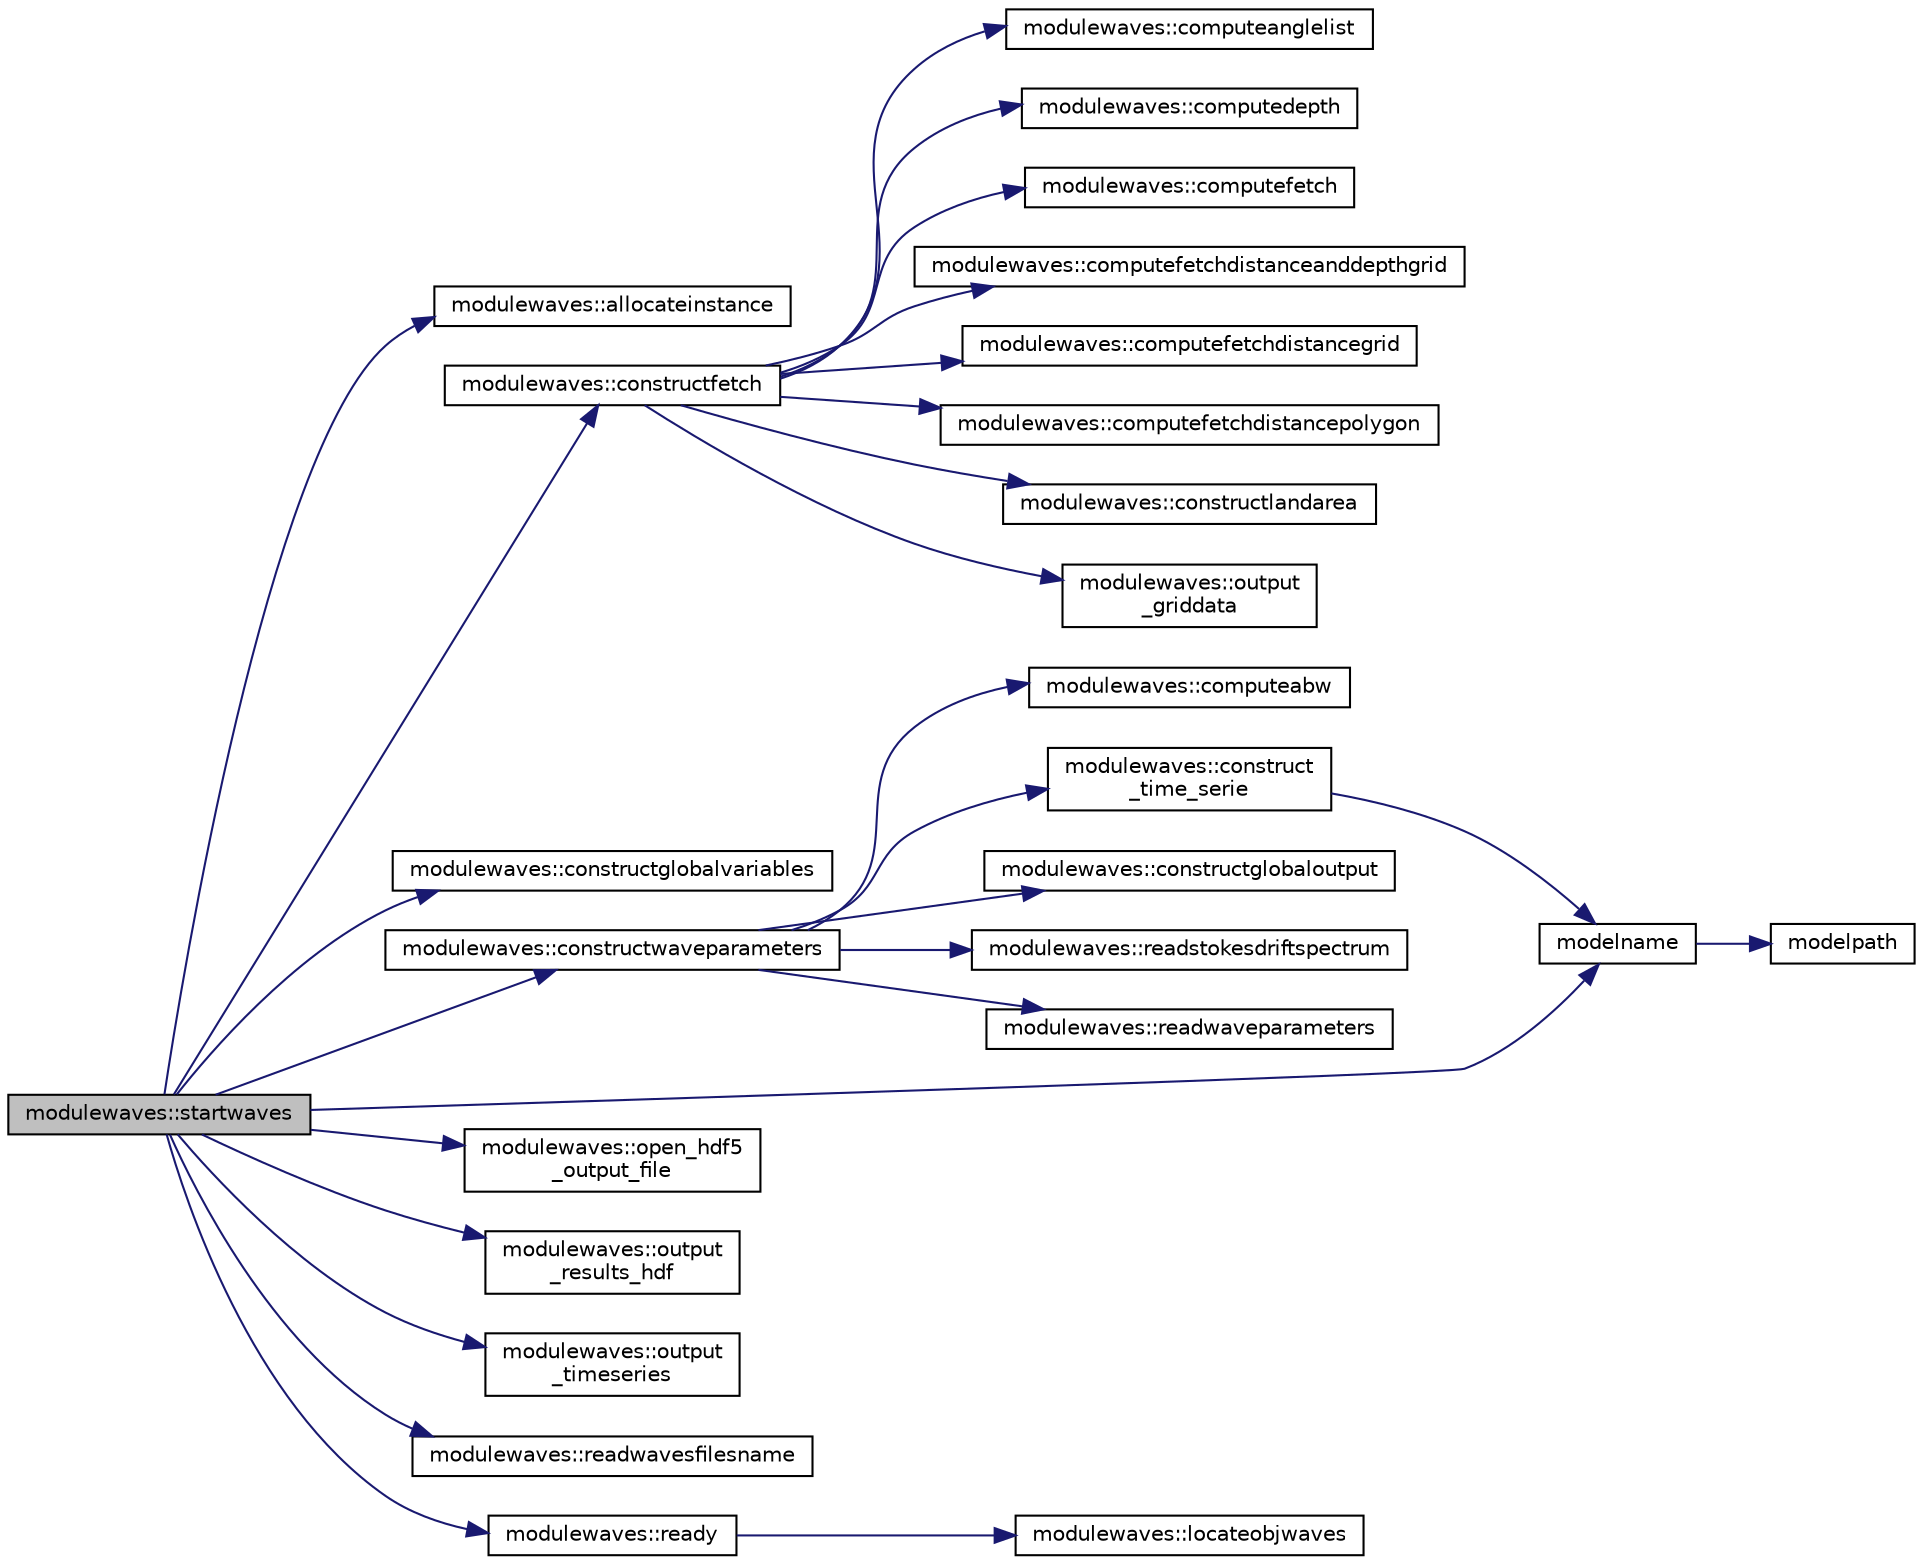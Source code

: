 digraph "modulewaves::startwaves"
{
 // LATEX_PDF_SIZE
  edge [fontname="Helvetica",fontsize="10",labelfontname="Helvetica",labelfontsize="10"];
  node [fontname="Helvetica",fontsize="10",shape=record];
  rankdir="LR";
  Node1 [label="modulewaves::startwaves",height=0.2,width=0.4,color="black", fillcolor="grey75", style="filled", fontcolor="black",tooltip=" "];
  Node1 -> Node2 [color="midnightblue",fontsize="10",style="solid",fontname="Helvetica"];
  Node2 [label="modulewaves::allocateinstance",height=0.2,width=0.4,color="black", fillcolor="white", style="filled",URL="$namespacemodulewaves.html#a297c227bd5b05df6253e23b3cba4aaca",tooltip=" "];
  Node1 -> Node3 [color="midnightblue",fontsize="10",style="solid",fontname="Helvetica"];
  Node3 [label="modulewaves::constructfetch",height=0.2,width=0.4,color="black", fillcolor="white", style="filled",URL="$namespacemodulewaves.html#ae74bdf3f12b1f411d55edf56bb284dc1",tooltip=" "];
  Node3 -> Node4 [color="midnightblue",fontsize="10",style="solid",fontname="Helvetica"];
  Node4 [label="modulewaves::computeanglelist",height=0.2,width=0.4,color="black", fillcolor="white", style="filled",URL="$namespacemodulewaves.html#a87b9e4a4fb336f9ea383004f7732a8e5",tooltip=" "];
  Node3 -> Node5 [color="midnightblue",fontsize="10",style="solid",fontname="Helvetica"];
  Node5 [label="modulewaves::computedepth",height=0.2,width=0.4,color="black", fillcolor="white", style="filled",URL="$namespacemodulewaves.html#a27cdbb0680c11412da65be9051fe9100",tooltip=" "];
  Node3 -> Node6 [color="midnightblue",fontsize="10",style="solid",fontname="Helvetica"];
  Node6 [label="modulewaves::computefetch",height=0.2,width=0.4,color="black", fillcolor="white", style="filled",URL="$namespacemodulewaves.html#a1ef67144876afbf33cc3bff9a3c88ebd",tooltip=" "];
  Node3 -> Node7 [color="midnightblue",fontsize="10",style="solid",fontname="Helvetica"];
  Node7 [label="modulewaves::computefetchdistanceanddepthgrid",height=0.2,width=0.4,color="black", fillcolor="white", style="filled",URL="$namespacemodulewaves.html#a885bbbf547ce705b1cd35ecfebe8df37",tooltip=" "];
  Node3 -> Node8 [color="midnightblue",fontsize="10",style="solid",fontname="Helvetica"];
  Node8 [label="modulewaves::computefetchdistancegrid",height=0.2,width=0.4,color="black", fillcolor="white", style="filled",URL="$namespacemodulewaves.html#a945cce4a681b204911670731bf66725a",tooltip=" "];
  Node3 -> Node9 [color="midnightblue",fontsize="10",style="solid",fontname="Helvetica"];
  Node9 [label="modulewaves::computefetchdistancepolygon",height=0.2,width=0.4,color="black", fillcolor="white", style="filled",URL="$namespacemodulewaves.html#aae4352dfe2bb084d6d5d956c1bdadea3",tooltip=" "];
  Node3 -> Node10 [color="midnightblue",fontsize="10",style="solid",fontname="Helvetica"];
  Node10 [label="modulewaves::constructlandarea",height=0.2,width=0.4,color="black", fillcolor="white", style="filled",URL="$namespacemodulewaves.html#a509d19a4e531573684282a3b2e47fb4a",tooltip=" "];
  Node3 -> Node11 [color="midnightblue",fontsize="10",style="solid",fontname="Helvetica"];
  Node11 [label="modulewaves::output\l_griddata",height=0.2,width=0.4,color="black", fillcolor="white", style="filled",URL="$namespacemodulewaves.html#a566d06de3bff651d00d4a28e0e06157b",tooltip=" "];
  Node1 -> Node12 [color="midnightblue",fontsize="10",style="solid",fontname="Helvetica"];
  Node12 [label="modulewaves::constructglobalvariables",height=0.2,width=0.4,color="black", fillcolor="white", style="filled",URL="$namespacemodulewaves.html#ad44cb14b28b28a735447792076b5f1f5",tooltip=" "];
  Node1 -> Node13 [color="midnightblue",fontsize="10",style="solid",fontname="Helvetica"];
  Node13 [label="modulewaves::constructwaveparameters",height=0.2,width=0.4,color="black", fillcolor="white", style="filled",URL="$namespacemodulewaves.html#a41194554ad5f331ce92bbcc1ac85a374",tooltip=" "];
  Node13 -> Node14 [color="midnightblue",fontsize="10",style="solid",fontname="Helvetica"];
  Node14 [label="modulewaves::computeabw",height=0.2,width=0.4,color="black", fillcolor="white", style="filled",URL="$namespacemodulewaves.html#a3aa2de7449377be15fcc0bbb463170ed",tooltip=" "];
  Node13 -> Node15 [color="midnightblue",fontsize="10",style="solid",fontname="Helvetica"];
  Node15 [label="modulewaves::construct\l_time_serie",height=0.2,width=0.4,color="black", fillcolor="white", style="filled",URL="$namespacemodulewaves.html#a86eae20876164ce3f5e09fbb27e80f64",tooltip=" "];
  Node15 -> Node16 [color="midnightblue",fontsize="10",style="solid",fontname="Helvetica"];
  Node16 [label="modelname",height=0.2,width=0.4,color="black", fillcolor="white", style="filled",URL="$_main_8_f90.html#af0ae0b978e6573bc461573aa66062e83",tooltip=" "];
  Node16 -> Node17 [color="midnightblue",fontsize="10",style="solid",fontname="Helvetica"];
  Node17 [label="modelpath",height=0.2,width=0.4,color="black", fillcolor="white", style="filled",URL="$_main_8_f90.html#ada5b220b45dcba73a75264dcde43e3bd",tooltip=" "];
  Node13 -> Node18 [color="midnightblue",fontsize="10",style="solid",fontname="Helvetica"];
  Node18 [label="modulewaves::constructglobaloutput",height=0.2,width=0.4,color="black", fillcolor="white", style="filled",URL="$namespacemodulewaves.html#a069825270a300a70ba32518f571bcb90",tooltip=" "];
  Node13 -> Node19 [color="midnightblue",fontsize="10",style="solid",fontname="Helvetica"];
  Node19 [label="modulewaves::readstokesdriftspectrum",height=0.2,width=0.4,color="black", fillcolor="white", style="filled",URL="$namespacemodulewaves.html#a8f1215445f8fd38dbf41e7339b28cf9f",tooltip=" "];
  Node13 -> Node20 [color="midnightblue",fontsize="10",style="solid",fontname="Helvetica"];
  Node20 [label="modulewaves::readwaveparameters",height=0.2,width=0.4,color="black", fillcolor="white", style="filled",URL="$namespacemodulewaves.html#a5465d7c0bebb4ccf791eba8d2dfb8a8d",tooltip=" "];
  Node1 -> Node16 [color="midnightblue",fontsize="10",style="solid",fontname="Helvetica"];
  Node1 -> Node21 [color="midnightblue",fontsize="10",style="solid",fontname="Helvetica"];
  Node21 [label="modulewaves::open_hdf5\l_output_file",height=0.2,width=0.4,color="black", fillcolor="white", style="filled",URL="$namespacemodulewaves.html#ad471c985c50cab76ec8f36df2211dc37",tooltip=" "];
  Node1 -> Node22 [color="midnightblue",fontsize="10",style="solid",fontname="Helvetica"];
  Node22 [label="modulewaves::output\l_results_hdf",height=0.2,width=0.4,color="black", fillcolor="white", style="filled",URL="$namespacemodulewaves.html#a89f925f57b1b3b8af0ce6bb51398f224",tooltip=" "];
  Node1 -> Node23 [color="midnightblue",fontsize="10",style="solid",fontname="Helvetica"];
  Node23 [label="modulewaves::output\l_timeseries",height=0.2,width=0.4,color="black", fillcolor="white", style="filled",URL="$namespacemodulewaves.html#ad7f81476715cc55364572aacbf0b2696",tooltip=" "];
  Node1 -> Node24 [color="midnightblue",fontsize="10",style="solid",fontname="Helvetica"];
  Node24 [label="modulewaves::readwavesfilesname",height=0.2,width=0.4,color="black", fillcolor="white", style="filled",URL="$namespacemodulewaves.html#abfbc4de9c60ff461e62bcb11b5e7aad8",tooltip=" "];
  Node1 -> Node25 [color="midnightblue",fontsize="10",style="solid",fontname="Helvetica"];
  Node25 [label="modulewaves::ready",height=0.2,width=0.4,color="black", fillcolor="white", style="filled",URL="$namespacemodulewaves.html#a15beb6e5dff252a4c77c47d43f9b6385",tooltip=" "];
  Node25 -> Node26 [color="midnightblue",fontsize="10",style="solid",fontname="Helvetica"];
  Node26 [label="modulewaves::locateobjwaves",height=0.2,width=0.4,color="black", fillcolor="white", style="filled",URL="$namespacemodulewaves.html#a0b543189e013d4ce00f78f873ab7f481",tooltip=" "];
}
